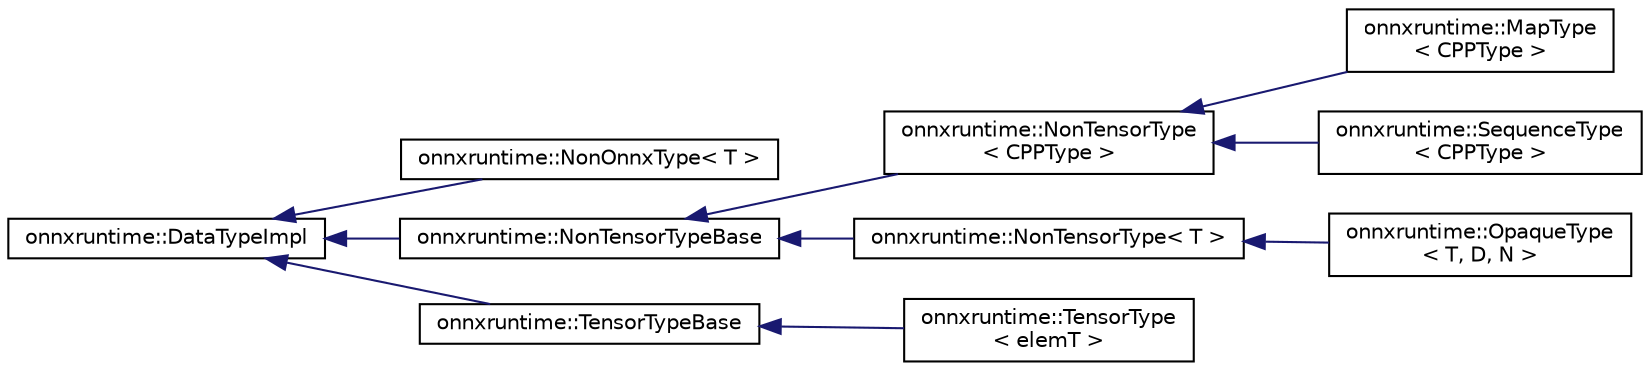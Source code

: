 digraph "Graphical Class Hierarchy"
{
  edge [fontname="Helvetica",fontsize="10",labelfontname="Helvetica",labelfontsize="10"];
  node [fontname="Helvetica",fontsize="10",shape=record];
  rankdir="LR";
  Node0 [label="onnxruntime::DataTypeImpl",height=0.2,width=0.4,color="black", fillcolor="white", style="filled",URL="$classonnxruntime_1_1DataTypeImpl.html",tooltip="Base class for MLDataType. "];
  Node0 -> Node1 [dir="back",color="midnightblue",fontsize="10",style="solid",fontname="Helvetica"];
  Node1 [label="onnxruntime::NonOnnxType\< T \>",height=0.2,width=0.4,color="black", fillcolor="white", style="filled",URL="$classonnxruntime_1_1NonOnnxType.html"];
  Node0 -> Node2 [dir="back",color="midnightblue",fontsize="10",style="solid",fontname="Helvetica"];
  Node2 [label="onnxruntime::NonTensorTypeBase",height=0.2,width=0.4,color="black", fillcolor="white", style="filled",URL="$classonnxruntime_1_1NonTensorTypeBase.html",tooltip="Base type for all non-tensors, maps, sequences and opaques. "];
  Node2 -> Node3 [dir="back",color="midnightblue",fontsize="10",style="solid",fontname="Helvetica"];
  Node3 [label="onnxruntime::NonTensorType\l\< CPPType \>",height=0.2,width=0.4,color="black", fillcolor="white", style="filled",URL="$classonnxruntime_1_1NonTensorType.html"];
  Node3 -> Node4 [dir="back",color="midnightblue",fontsize="10",style="solid",fontname="Helvetica"];
  Node4 [label="onnxruntime::MapType\l\< CPPType \>",height=0.2,width=0.4,color="black", fillcolor="white", style="filled",URL="$classonnxruntime_1_1MapType.html",tooltip="MapType. Use this type to register mapping types. "];
  Node3 -> Node5 [dir="back",color="midnightblue",fontsize="10",style="solid",fontname="Helvetica"];
  Node5 [label="onnxruntime::SequenceType\l\< CPPType \>",height=0.2,width=0.4,color="black", fillcolor="white", style="filled",URL="$classonnxruntime_1_1SequenceType.html",tooltip="SequenceType. Use to register sequences. "];
  Node2 -> Node6 [dir="back",color="midnightblue",fontsize="10",style="solid",fontname="Helvetica"];
  Node6 [label="onnxruntime::NonTensorType\< T \>",height=0.2,width=0.4,color="black", fillcolor="white", style="filled",URL="$classonnxruntime_1_1NonTensorType.html"];
  Node6 -> Node7 [dir="back",color="midnightblue",fontsize="10",style="solid",fontname="Helvetica"];
  Node7 [label="onnxruntime::OpaqueType\l\< T, D, N \>",height=0.2,width=0.4,color="black", fillcolor="white", style="filled",URL="$classonnxruntime_1_1OpaqueType.html",tooltip="OpaqueType. "];
  Node0 -> Node8 [dir="back",color="midnightblue",fontsize="10",style="solid",fontname="Helvetica"];
  Node8 [label="onnxruntime::TensorTypeBase",height=0.2,width=0.4,color="black", fillcolor="white", style="filled",URL="$classonnxruntime_1_1TensorTypeBase.html",tooltip="All tensors base. "];
  Node8 -> Node9 [dir="back",color="midnightblue",fontsize="10",style="solid",fontname="Helvetica"];
  Node9 [label="onnxruntime::TensorType\l\< elemT \>",height=0.2,width=0.4,color="black", fillcolor="white", style="filled",URL="$classonnxruntime_1_1TensorType.html",tooltip="Tensor type. This type does not have a C++ type associated with it at registration time except the el..."];
}
